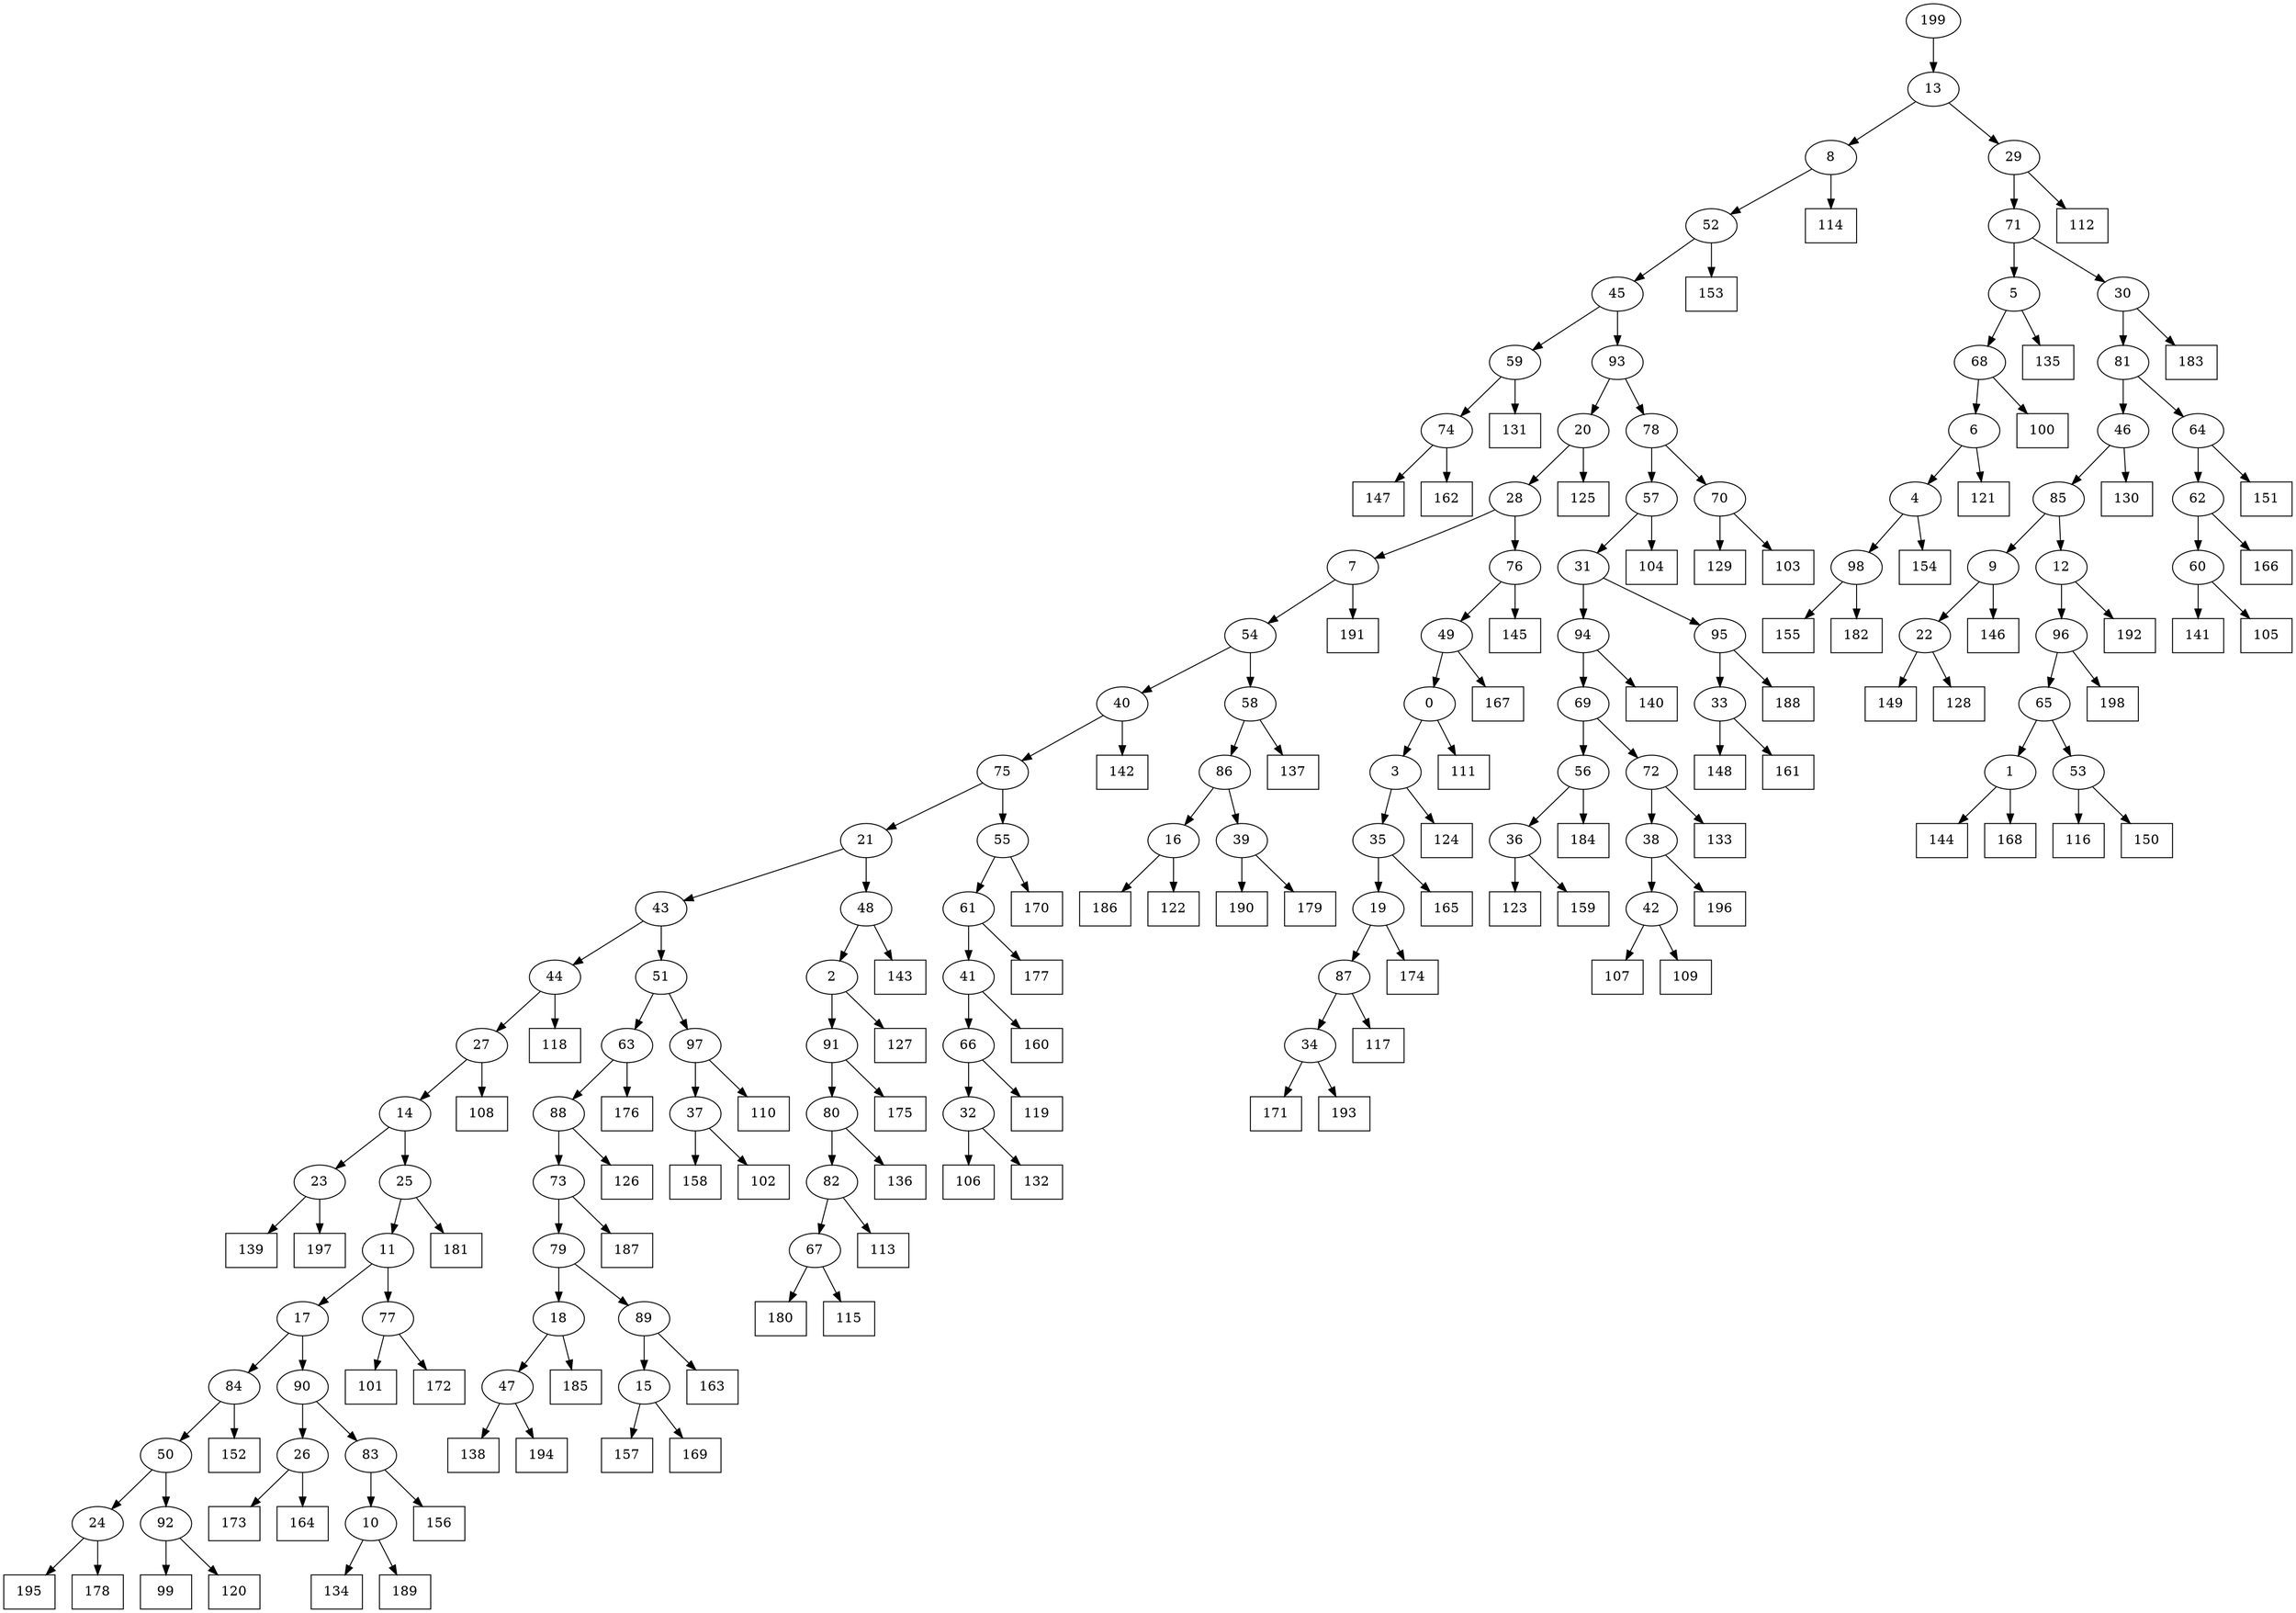 digraph G {
0[label="0"];
1[label="1"];
2[label="2"];
3[label="3"];
4[label="4"];
5[label="5"];
6[label="6"];
7[label="7"];
8[label="8"];
9[label="9"];
10[label="10"];
11[label="11"];
12[label="12"];
13[label="13"];
14[label="14"];
15[label="15"];
16[label="16"];
17[label="17"];
18[label="18"];
19[label="19"];
20[label="20"];
21[label="21"];
22[label="22"];
23[label="23"];
24[label="24"];
25[label="25"];
26[label="26"];
27[label="27"];
28[label="28"];
29[label="29"];
30[label="30"];
31[label="31"];
32[label="32"];
33[label="33"];
34[label="34"];
35[label="35"];
36[label="36"];
37[label="37"];
38[label="38"];
39[label="39"];
40[label="40"];
41[label="41"];
42[label="42"];
43[label="43"];
44[label="44"];
45[label="45"];
46[label="46"];
47[label="47"];
48[label="48"];
49[label="49"];
50[label="50"];
51[label="51"];
52[label="52"];
53[label="53"];
54[label="54"];
55[label="55"];
56[label="56"];
57[label="57"];
58[label="58"];
59[label="59"];
60[label="60"];
61[label="61"];
62[label="62"];
63[label="63"];
64[label="64"];
65[label="65"];
66[label="66"];
67[label="67"];
68[label="68"];
69[label="69"];
70[label="70"];
71[label="71"];
72[label="72"];
73[label="73"];
74[label="74"];
75[label="75"];
76[label="76"];
77[label="77"];
78[label="78"];
79[label="79"];
80[label="80"];
81[label="81"];
82[label="82"];
83[label="83"];
84[label="84"];
85[label="85"];
86[label="86"];
87[label="87"];
88[label="88"];
89[label="89"];
90[label="90"];
91[label="91"];
92[label="92"];
93[label="93"];
94[label="94"];
95[label="95"];
96[label="96"];
97[label="97"];
98[label="98"];
99[shape=box,label="160"];
100[shape=box,label="107"];
101[shape=box,label="186"];
102[shape=box,label="148"];
103[shape=box,label="170"];
104[shape=box,label="131"];
105[shape=box,label="180"];
106[shape=box,label="111"];
107[shape=box,label="143"];
108[shape=box,label="118"];
109[shape=box,label="126"];
110[shape=box,label="149"];
111[shape=box,label="101"];
112[shape=box,label="157"];
113[shape=box,label="133"];
114[shape=box,label="165"];
115[shape=box,label="116"];
116[shape=box,label="171"];
117[shape=box,label="193"];
118[shape=box,label="123"];
119[shape=box,label="198"];
120[shape=box,label="196"];
121[shape=box,label="106"];
122[shape=box,label="139"];
123[shape=box,label="158"];
124[shape=box,label="128"];
125[shape=box,label="110"];
126[shape=box,label="125"];
127[shape=box,label="140"];
128[shape=box,label="173"];
129[shape=box,label="129"];
130[shape=box,label="153"];
131[shape=box,label="100"];
132[shape=box,label="197"];
133[shape=box,label="114"];
134[shape=box,label="142"];
135[shape=box,label="191"];
136[shape=box,label="175"];
137[shape=box,label="192"];
138[shape=box,label="187"];
139[shape=box,label="155"];
140[shape=box,label="121"];
141[shape=box,label="134"];
142[shape=box,label="109"];
143[shape=box,label="124"];
144[shape=box,label="117"];
145[shape=box,label="185"];
146[shape=box,label="159"];
147[shape=box,label="172"];
148[shape=box,label="108"];
149[shape=box,label="182"];
150[shape=box,label="122"];
151[shape=box,label="102"];
152[shape=box,label="147"];
153[shape=box,label="176"];
154[shape=box,label="144"];
155[shape=box,label="145"];
156[shape=box,label="195"];
157[shape=box,label="177"];
158[shape=box,label="136"];
159[shape=box,label="166"];
160[shape=box,label="181"];
161[shape=box,label="99"];
162[shape=box,label="138"];
163[shape=box,label="194"];
164[shape=box,label="141"];
165[shape=box,label="112"];
166[shape=box,label="103"];
167[shape=box,label="127"];
168[shape=box,label="183"];
169[shape=box,label="119"];
170[shape=box,label="188"];
171[shape=box,label="146"];
172[shape=box,label="137"];
173[shape=box,label="120"];
174[shape=box,label="190"];
175[shape=box,label="115"];
176[shape=box,label="104"];
177[shape=box,label="178"];
178[shape=box,label="130"];
179[shape=box,label="164"];
180[shape=box,label="168"];
181[shape=box,label="179"];
182[shape=box,label="152"];
183[shape=box,label="162"];
184[shape=box,label="132"];
185[shape=box,label="161"];
186[shape=box,label="156"];
187[shape=box,label="151"];
188[shape=box,label="113"];
189[shape=box,label="169"];
190[shape=box,label="189"];
191[shape=box,label="105"];
192[shape=box,label="135"];
193[shape=box,label="150"];
194[shape=box,label="174"];
195[shape=box,label="154"];
196[shape=box,label="184"];
197[shape=box,label="163"];
198[shape=box,label="167"];
199[label="199"];
26->128 ;
0->106 ;
1->180 ;
71->30 ;
53->115 ;
92->173 ;
7->135 ;
36->118 ;
23->122 ;
32->184 ;
80->158 ;
24->177 ;
82->188 ;
91->80 ;
47->163 ;
32->121 ;
91->136 ;
16->150 ;
94->127 ;
34->117 ;
98->149 ;
52->130 ;
65->53 ;
53->193 ;
77->147 ;
63->153 ;
10->141 ;
60->164 ;
25->160 ;
68->131 ;
42->100 ;
5->192 ;
83->10 ;
10->190 ;
27->14 ;
77->111 ;
27->148 ;
62->159 ;
41->66 ;
66->32 ;
56->36 ;
15->112 ;
3->143 ;
2->91 ;
38->120 ;
72->113 ;
74->152 ;
31->94 ;
50->92 ;
92->161 ;
45->93 ;
2->167 ;
37->151 ;
39->174 ;
49->0 ;
22->124 ;
33->185 ;
84->50 ;
13->8 ;
67->175 ;
70->129 ;
48->2 ;
42->142 ;
29->165 ;
89->197 ;
83->186 ;
64->187 ;
46->178 ;
36->146 ;
9->171 ;
54->40 ;
40->134 ;
0->3 ;
44->27 ;
8->52 ;
96->119 ;
24->156 ;
61->157 ;
35->114 ;
11->77 ;
8->133 ;
55->103 ;
29->71 ;
88->109 ;
4->98 ;
79->89 ;
59->74 ;
74->183 ;
86->16 ;
18->47 ;
30->168 ;
39->181 ;
89->15 ;
15->189 ;
66->169 ;
62->60 ;
60->191 ;
81->46 ;
6->4 ;
4->195 ;
51->63 ;
61->41 ;
21->43 ;
51->97 ;
97->37 ;
30->81 ;
85->12 ;
12->137 ;
20->28 ;
43->51 ;
3->35 ;
45->59 ;
95->170 ;
41->99 ;
68->6 ;
65->1 ;
1->154 ;
37->123 ;
94->69 ;
69->56 ;
73->79 ;
75->55 ;
93->20 ;
69->72 ;
98->139 ;
46->85 ;
85->9 ;
47->162 ;
93->78 ;
78->70 ;
52->45 ;
18->145 ;
34->116 ;
78->57 ;
57->176 ;
82->67 ;
67->105 ;
38->42 ;
11->17 ;
55->61 ;
58->86 ;
86->39 ;
72->38 ;
9->22 ;
22->110 ;
28->7 ;
76->49 ;
49->198 ;
20->126 ;
35->19 ;
19->194 ;
50->24 ;
7->54 ;
54->58 ;
71->5 ;
5->68 ;
56->196 ;
28->76 ;
76->155 ;
40->75 ;
75->21 ;
16->101 ;
14->25 ;
25->11 ;
79->18 ;
17->90 ;
90->83 ;
21->48 ;
48->107 ;
97->125 ;
19->87 ;
87->34 ;
57->31 ;
43->44 ;
44->108 ;
33->102 ;
90->26 ;
26->179 ;
70->166 ;
88->73 ;
73->138 ;
87->144 ;
31->95 ;
95->33 ;
6->140 ;
199->13 ;
13->29 ;
58->172 ;
17->84 ;
84->182 ;
80->82 ;
14->23 ;
23->132 ;
63->88 ;
12->96 ;
96->65 ;
59->104 ;
81->64 ;
64->62 ;
}
